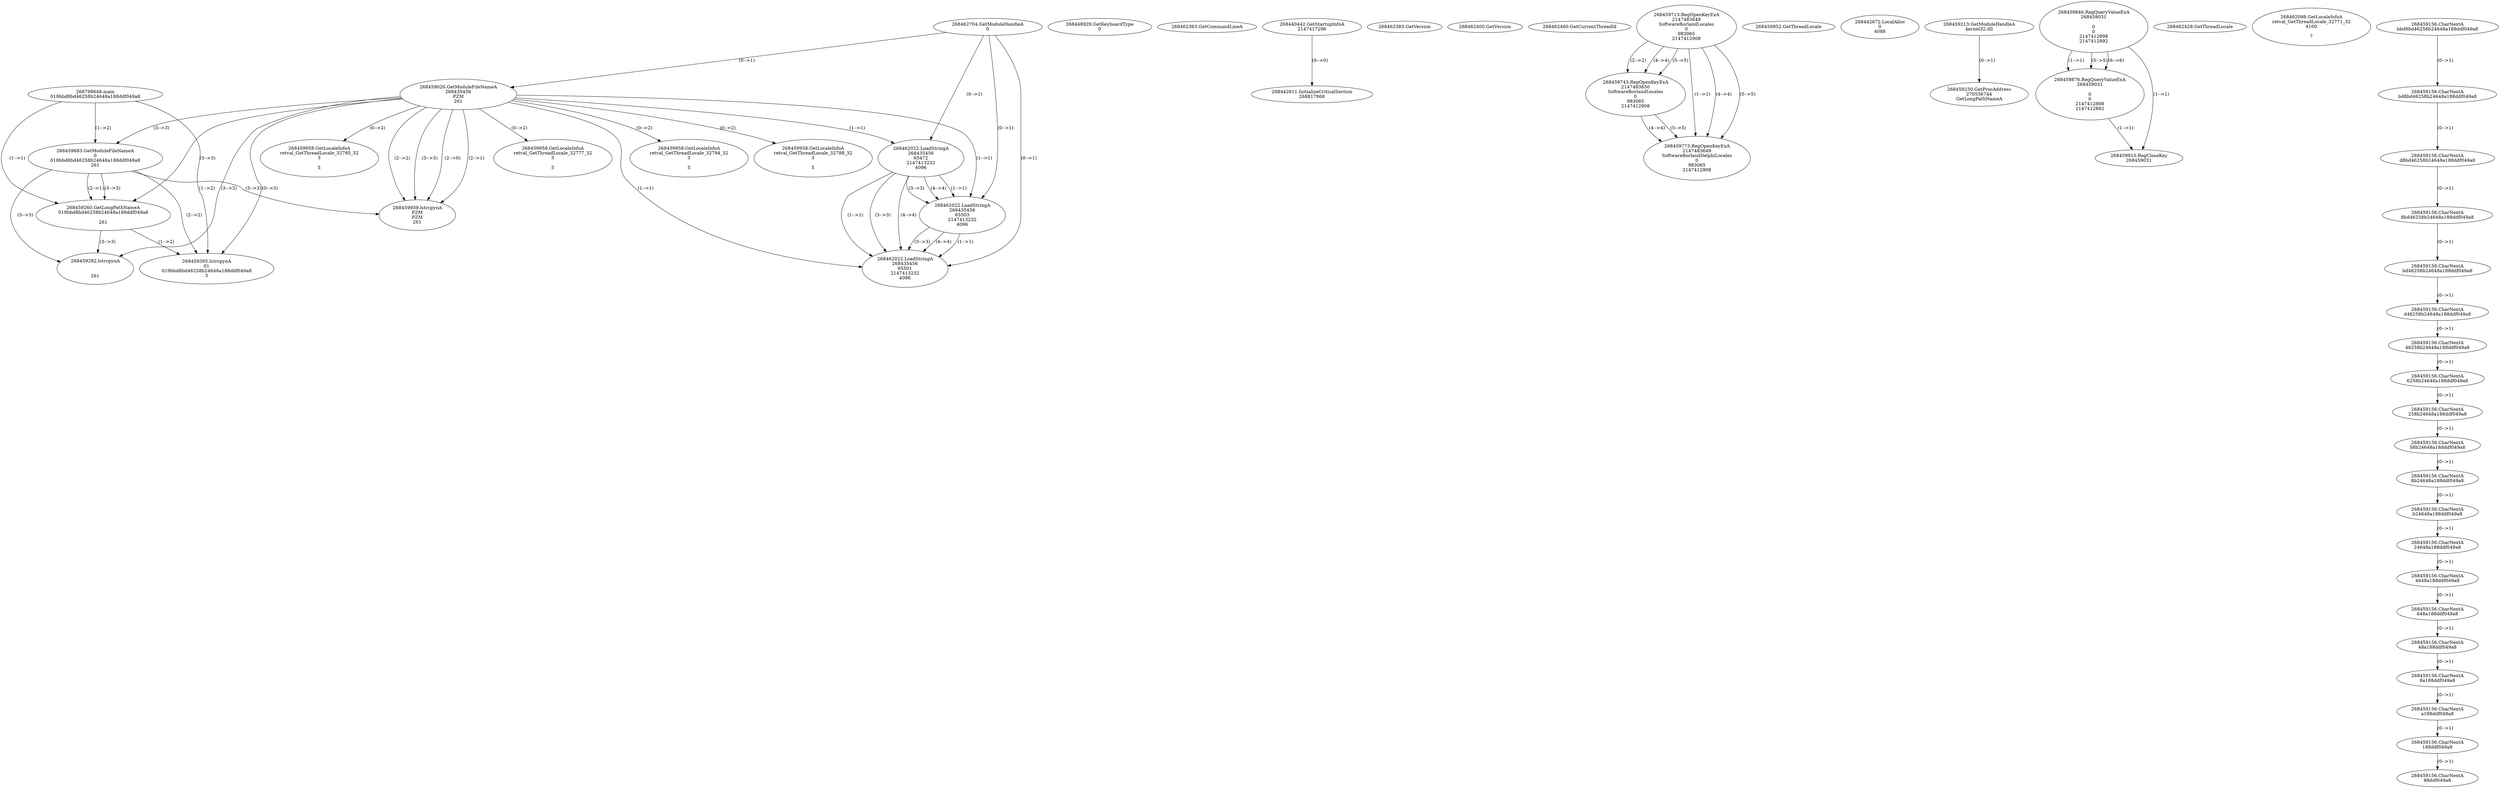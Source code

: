 // Global SCDG with merge call
digraph {
	0 [label="268798648.main
019bbd8bd46258b24648a188ddf049a8"]
	1 [label="268462704.GetModuleHandleA
0"]
	2 [label="268448929.GetKeyboardType
0"]
	3 [label="268462363.GetCommandLineA
"]
	4 [label="268440442.GetStartupInfoA
2147417296"]
	5 [label="268462383.GetVersion
"]
	6 [label="268462400.GetVersion
"]
	7 [label="268462460.GetCurrentThreadId
"]
	8 [label="268459026.GetModuleFileNameA
268435456
PZM
261"]
	1 -> 8 [label="(0-->1)"]
	9 [label="268459683.GetModuleFileNameA
0
019bbd8bd46258b24648a188ddf049a8
261"]
	0 -> 9 [label="(1-->2)"]
	8 -> 9 [label="(3-->3)"]
	10 [label="268459713.RegOpenKeyExA
2147483649
Software\Borland\Locales
0
983065
2147412908"]
	11 [label="268459743.RegOpenKeyExA
2147483650
Software\Borland\Locales
0
983065
2147412908"]
	10 -> 11 [label="(2-->2)"]
	10 -> 11 [label="(4-->4)"]
	10 -> 11 [label="(5-->5)"]
	12 [label="268459773.RegOpenKeyExA
2147483649
Software\Borland\Delphi\Locales
0
983065
2147412908"]
	10 -> 12 [label="(1-->1)"]
	10 -> 12 [label="(4-->4)"]
	11 -> 12 [label="(4-->4)"]
	10 -> 12 [label="(5-->5)"]
	11 -> 12 [label="(5-->5)"]
	13 [label="268459939.lstrcpynA
PZM
PZM
261"]
	8 -> 13 [label="(2-->1)"]
	8 -> 13 [label="(2-->2)"]
	8 -> 13 [label="(3-->3)"]
	9 -> 13 [label="(3-->3)"]
	8 -> 13 [label="(2-->0)"]
	14 [label="268459952.GetThreadLocale
"]
	15 [label="268459958.GetLocaleInfoA
retval_GetThreadLocale_32777_32
3

5"]
	8 -> 15 [label="(0-->2)"]
	16 [label="268462022.LoadStringA
268435456
65472
2147413232
4096"]
	1 -> 16 [label="(0-->1)"]
	8 -> 16 [label="(1-->1)"]
	17 [label="268462022.LoadStringA
268435456
65503
2147413232
4096"]
	1 -> 17 [label="(0-->1)"]
	8 -> 17 [label="(1-->1)"]
	16 -> 17 [label="(1-->1)"]
	16 -> 17 [label="(3-->3)"]
	16 -> 17 [label="(4-->4)"]
	18 [label="268462022.LoadStringA
268435456
65501
2147413232
4096"]
	1 -> 18 [label="(0-->1)"]
	8 -> 18 [label="(1-->1)"]
	16 -> 18 [label="(1-->1)"]
	17 -> 18 [label="(1-->1)"]
	16 -> 18 [label="(3-->3)"]
	17 -> 18 [label="(3-->3)"]
	16 -> 18 [label="(4-->4)"]
	17 -> 18 [label="(4-->4)"]
	19 [label="268442611.InitializeCriticalSection
268817868"]
	4 -> 19 [label="(0-->0)"]
	20 [label="268442672.LocalAlloc
0
4088"]
	21 [label="268459213.GetModuleHandleA
kernel32.dll"]
	22 [label="268459230.GetProcAddress
270536744
GetLongPathNameA"]
	21 -> 22 [label="(0-->1)"]
	23 [label="268459260.GetLongPathNameA
019bbd8bd46258b24648a188ddf049a8

261"]
	0 -> 23 [label="(1-->1)"]
	9 -> 23 [label="(2-->1)"]
	8 -> 23 [label="(3-->3)"]
	9 -> 23 [label="(3-->3)"]
	24 [label="268459282.lstrcpynA


261"]
	8 -> 24 [label="(3-->3)"]
	9 -> 24 [label="(3-->3)"]
	23 -> 24 [label="(3-->3)"]
	25 [label="268459846.RegQueryValueExA
268459031

0
0
2147412898
2147412892"]
	26 [label="268459876.RegQueryValueExA
268459031

0
0
2147412898
2147412892"]
	25 -> 26 [label="(1-->1)"]
	25 -> 26 [label="(5-->5)"]
	25 -> 26 [label="(6-->6)"]
	27 [label="268459910.RegCloseKey
268459031"]
	25 -> 27 [label="(1-->1)"]
	26 -> 27 [label="(1-->1)"]
	28 [label="268459958.GetLocaleInfoA
retval_GetThreadLocale_32794_32
3

5"]
	8 -> 28 [label="(0-->2)"]
	29 [label="268459958.GetLocaleInfoA
retval_GetThreadLocale_32788_32
3

5"]
	8 -> 29 [label="(0-->2)"]
	30 [label="268462428.GetThreadLocale
"]
	31 [label="268462098.GetLocaleInfoA
retval_GetThreadLocale_32771_32
4100

7"]
	32 [label="268459395.lstrcpynA
01
019bbd8bd46258b24648a188ddf049a8
3"]
	0 -> 32 [label="(1-->2)"]
	9 -> 32 [label="(2-->2)"]
	23 -> 32 [label="(1-->2)"]
	8 -> 32 [label="(0-->3)"]
	33 [label="268459156.CharNextA
bbd8bd46258b24648a188ddf049a8"]
	34 [label="268459156.CharNextA
bd8bd46258b24648a188ddf049a8"]
	33 -> 34 [label="(0-->1)"]
	35 [label="268459156.CharNextA
d8bd46258b24648a188ddf049a8"]
	34 -> 35 [label="(0-->1)"]
	36 [label="268459156.CharNextA
8bd46258b24648a188ddf049a8"]
	35 -> 36 [label="(0-->1)"]
	37 [label="268459156.CharNextA
bd46258b24648a188ddf049a8"]
	36 -> 37 [label="(0-->1)"]
	38 [label="268459156.CharNextA
d46258b24648a188ddf049a8"]
	37 -> 38 [label="(0-->1)"]
	39 [label="268459156.CharNextA
46258b24648a188ddf049a8"]
	38 -> 39 [label="(0-->1)"]
	40 [label="268459156.CharNextA
6258b24648a188ddf049a8"]
	39 -> 40 [label="(0-->1)"]
	41 [label="268459156.CharNextA
258b24648a188ddf049a8"]
	40 -> 41 [label="(0-->1)"]
	42 [label="268459156.CharNextA
58b24648a188ddf049a8"]
	41 -> 42 [label="(0-->1)"]
	43 [label="268459156.CharNextA
8b24648a188ddf049a8"]
	42 -> 43 [label="(0-->1)"]
	44 [label="268459156.CharNextA
b24648a188ddf049a8"]
	43 -> 44 [label="(0-->1)"]
	45 [label="268459156.CharNextA
24648a188ddf049a8"]
	44 -> 45 [label="(0-->1)"]
	46 [label="268459156.CharNextA
4648a188ddf049a8"]
	45 -> 46 [label="(0-->1)"]
	47 [label="268459156.CharNextA
648a188ddf049a8"]
	46 -> 47 [label="(0-->1)"]
	48 [label="268459156.CharNextA
48a188ddf049a8"]
	47 -> 48 [label="(0-->1)"]
	49 [label="268459156.CharNextA
8a188ddf049a8"]
	48 -> 49 [label="(0-->1)"]
	50 [label="268459156.CharNextA
a188ddf049a8"]
	49 -> 50 [label="(0-->1)"]
	51 [label="268459156.CharNextA
188ddf049a8"]
	50 -> 51 [label="(0-->1)"]
	52 [label="268459156.CharNextA
88ddf049a8"]
	51 -> 52 [label="(0-->1)"]
	53 [label="268459958.GetLocaleInfoA
retval_GetThreadLocale_32795_32
3

5"]
	8 -> 53 [label="(0-->2)"]
}
